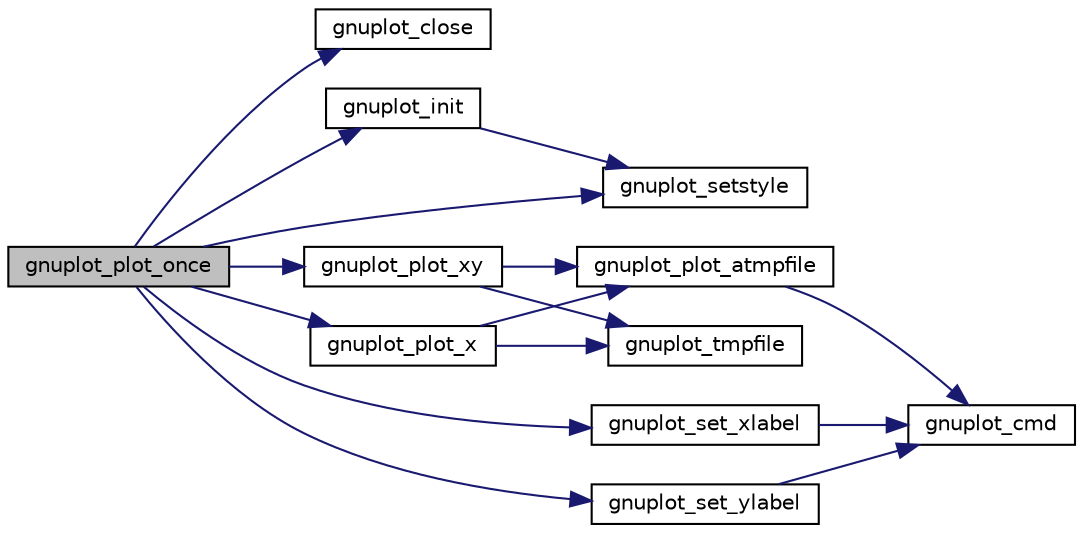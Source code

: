 digraph "gnuplot_plot_once"
{
 // LATEX_PDF_SIZE
  edge [fontname="Helvetica",fontsize="10",labelfontname="Helvetica",labelfontsize="10"];
  node [fontname="Helvetica",fontsize="10",shape=record];
  rankdir="LR";
  Node1 [label="gnuplot_plot_once",height=0.2,width=0.4,color="black", fillcolor="grey75", style="filled", fontcolor="black",tooltip="Open a new session, plot a signal, close the session."];
  Node1 -> Node2 [color="midnightblue",fontsize="10",style="solid",fontname="Helvetica"];
  Node2 [label="gnuplot_close",height=0.2,width=0.4,color="black", fillcolor="white", style="filled",URL="$gnuplot__i_8c.html#a416bd48453ce016d6419f0f39fa5c625",tooltip="Closes a gnuplot session previously opened by gnuplot_init()"];
  Node1 -> Node3 [color="midnightblue",fontsize="10",style="solid",fontname="Helvetica"];
  Node3 [label="gnuplot_init",height=0.2,width=0.4,color="black", fillcolor="white", style="filled",URL="$gnuplot__i_8c.html#af38602f2bf3bf427b4c6af1e3cc6f371",tooltip="Opens up a gnuplot session, ready to receive commands."];
  Node3 -> Node4 [color="midnightblue",fontsize="10",style="solid",fontname="Helvetica"];
  Node4 [label="gnuplot_setstyle",height=0.2,width=0.4,color="black", fillcolor="white", style="filled",URL="$gnuplot__i_8c.html#a6e5c073fc8478c3ea121f308254b683a",tooltip="Change the plotting style of a gnuplot session."];
  Node1 -> Node5 [color="midnightblue",fontsize="10",style="solid",fontname="Helvetica"];
  Node5 [label="gnuplot_plot_x",height=0.2,width=0.4,color="black", fillcolor="white", style="filled",URL="$gnuplot__i_8c.html#a40d69df891d29584351244cf046616b1",tooltip="Plots a 2d graph from a list of doubles."];
  Node5 -> Node6 [color="midnightblue",fontsize="10",style="solid",fontname="Helvetica"];
  Node6 [label="gnuplot_plot_atmpfile",height=0.2,width=0.4,color="black", fillcolor="white", style="filled",URL="$gnuplot__i_8c.html#af0ef8c4e1526d98455a6e5dd71a96c15",tooltip=" "];
  Node6 -> Node7 [color="midnightblue",fontsize="10",style="solid",fontname="Helvetica"];
  Node7 [label="gnuplot_cmd",height=0.2,width=0.4,color="black", fillcolor="white", style="filled",URL="$gnuplot__i_8c.html#a8c71c6b7a0d957fa9280bf4b984bf43a",tooltip="Sends a command to an active gnuplot session."];
  Node5 -> Node8 [color="midnightblue",fontsize="10",style="solid",fontname="Helvetica"];
  Node8 [label="gnuplot_tmpfile",height=0.2,width=0.4,color="black", fillcolor="white", style="filled",URL="$gnuplot__i_8c.html#a51bd7367a0dc2f09651c6109963641d1",tooltip=" "];
  Node1 -> Node9 [color="midnightblue",fontsize="10",style="solid",fontname="Helvetica"];
  Node9 [label="gnuplot_plot_xy",height=0.2,width=0.4,color="black", fillcolor="white", style="filled",URL="$gnuplot__i_8c.html#a75d0c98d601621974e9687126f922ebd",tooltip="Plot a 2d graph from a list of points."];
  Node9 -> Node6 [color="midnightblue",fontsize="10",style="solid",fontname="Helvetica"];
  Node9 -> Node8 [color="midnightblue",fontsize="10",style="solid",fontname="Helvetica"];
  Node1 -> Node10 [color="midnightblue",fontsize="10",style="solid",fontname="Helvetica"];
  Node10 [label="gnuplot_set_xlabel",height=0.2,width=0.4,color="black", fillcolor="white", style="filled",URL="$gnuplot__i_8c.html#a7ca8edad06bd82e47329b2ab8341c42e",tooltip="Sets the x label of a gnuplot session."];
  Node10 -> Node7 [color="midnightblue",fontsize="10",style="solid",fontname="Helvetica"];
  Node1 -> Node11 [color="midnightblue",fontsize="10",style="solid",fontname="Helvetica"];
  Node11 [label="gnuplot_set_ylabel",height=0.2,width=0.4,color="black", fillcolor="white", style="filled",URL="$gnuplot__i_8c.html#a9227fc7321820f696e91f76c15c6ffe3",tooltip="Sets the y label of a gnuplot session."];
  Node11 -> Node7 [color="midnightblue",fontsize="10",style="solid",fontname="Helvetica"];
  Node1 -> Node4 [color="midnightblue",fontsize="10",style="solid",fontname="Helvetica"];
}
